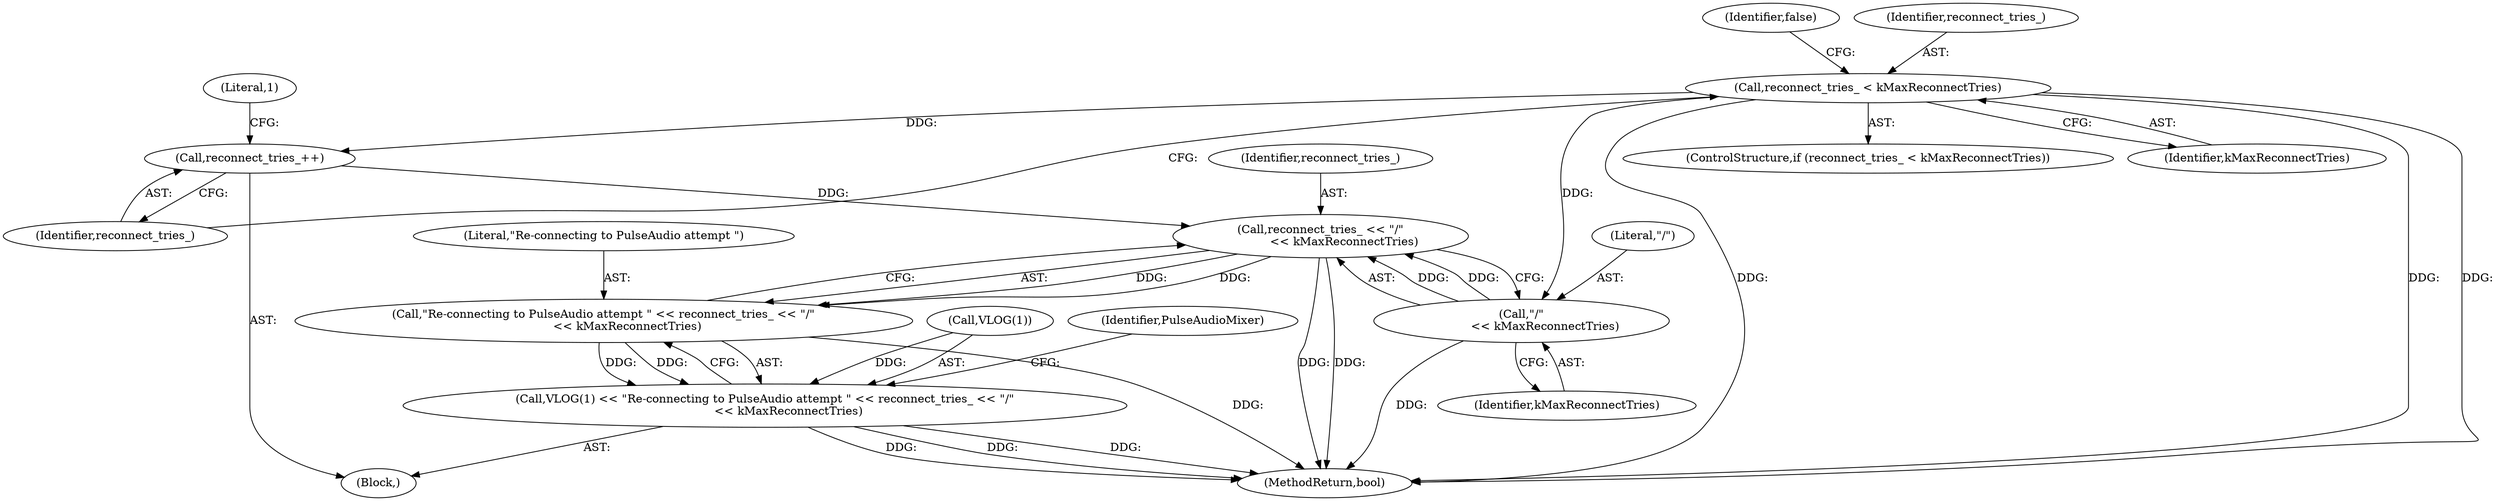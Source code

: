 digraph "1_Chrome_51dfe5e3b332bcea02fb4d4c7493ae841106dd9b_5@API" {
"1000139" [label="(Call,reconnect_tries_ < kMaxReconnectTries)"];
"1000143" [label="(Call,reconnect_tries_++)"];
"1000150" [label="(Call,reconnect_tries_ << \"/\"\n             << kMaxReconnectTries)"];
"1000148" [label="(Call,\"Re-connecting to PulseAudio attempt \" << reconnect_tries_ << \"/\"\n             << kMaxReconnectTries)"];
"1000145" [label="(Call,VLOG(1) << \"Re-connecting to PulseAudio attempt \" << reconnect_tries_ << \"/\"\n             << kMaxReconnectTries)"];
"1000152" [label="(Call,\"/\"\n             << kMaxReconnectTries)"];
"1000151" [label="(Identifier,reconnect_tries_)"];
"1000150" [label="(Call,reconnect_tries_ << \"/\"\n             << kMaxReconnectTries)"];
"1000147" [label="(Literal,1)"];
"1000154" [label="(Identifier,kMaxReconnectTries)"];
"1000146" [label="(Call,VLOG(1))"];
"1000138" [label="(ControlStructure,if (reconnect_tries_ < kMaxReconnectTries))"];
"1000139" [label="(Call,reconnect_tries_ < kMaxReconnectTries)"];
"1000145" [label="(Call,VLOG(1) << \"Re-connecting to PulseAudio attempt \" << reconnect_tries_ << \"/\"\n             << kMaxReconnectTries)"];
"1000157" [label="(Identifier,PulseAudioMixer)"];
"1000153" [label="(Literal,\"/\")"];
"1000175" [label="(MethodReturn,bool)"];
"1000148" [label="(Call,\"Re-connecting to PulseAudio attempt \" << reconnect_tries_ << \"/\"\n             << kMaxReconnectTries)"];
"1000174" [label="(Identifier,false)"];
"1000141" [label="(Identifier,kMaxReconnectTries)"];
"1000144" [label="(Identifier,reconnect_tries_)"];
"1000140" [label="(Identifier,reconnect_tries_)"];
"1000142" [label="(Block,)"];
"1000152" [label="(Call,\"/\"\n             << kMaxReconnectTries)"];
"1000143" [label="(Call,reconnect_tries_++)"];
"1000149" [label="(Literal,\"Re-connecting to PulseAudio attempt \")"];
"1000139" -> "1000138"  [label="AST: "];
"1000139" -> "1000141"  [label="CFG: "];
"1000140" -> "1000139"  [label="AST: "];
"1000141" -> "1000139"  [label="AST: "];
"1000144" -> "1000139"  [label="CFG: "];
"1000174" -> "1000139"  [label="CFG: "];
"1000139" -> "1000175"  [label="DDG: "];
"1000139" -> "1000175"  [label="DDG: "];
"1000139" -> "1000175"  [label="DDG: "];
"1000139" -> "1000143"  [label="DDG: "];
"1000139" -> "1000152"  [label="DDG: "];
"1000143" -> "1000142"  [label="AST: "];
"1000143" -> "1000144"  [label="CFG: "];
"1000144" -> "1000143"  [label="AST: "];
"1000147" -> "1000143"  [label="CFG: "];
"1000143" -> "1000150"  [label="DDG: "];
"1000150" -> "1000148"  [label="AST: "];
"1000150" -> "1000152"  [label="CFG: "];
"1000151" -> "1000150"  [label="AST: "];
"1000152" -> "1000150"  [label="AST: "];
"1000148" -> "1000150"  [label="CFG: "];
"1000150" -> "1000175"  [label="DDG: "];
"1000150" -> "1000175"  [label="DDG: "];
"1000150" -> "1000148"  [label="DDG: "];
"1000150" -> "1000148"  [label="DDG: "];
"1000152" -> "1000150"  [label="DDG: "];
"1000152" -> "1000150"  [label="DDG: "];
"1000148" -> "1000145"  [label="AST: "];
"1000149" -> "1000148"  [label="AST: "];
"1000145" -> "1000148"  [label="CFG: "];
"1000148" -> "1000175"  [label="DDG: "];
"1000148" -> "1000145"  [label="DDG: "];
"1000148" -> "1000145"  [label="DDG: "];
"1000145" -> "1000142"  [label="AST: "];
"1000146" -> "1000145"  [label="AST: "];
"1000157" -> "1000145"  [label="CFG: "];
"1000145" -> "1000175"  [label="DDG: "];
"1000145" -> "1000175"  [label="DDG: "];
"1000145" -> "1000175"  [label="DDG: "];
"1000146" -> "1000145"  [label="DDG: "];
"1000152" -> "1000154"  [label="CFG: "];
"1000153" -> "1000152"  [label="AST: "];
"1000154" -> "1000152"  [label="AST: "];
"1000152" -> "1000175"  [label="DDG: "];
}
